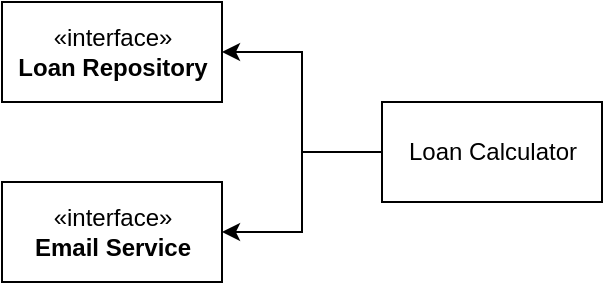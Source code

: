 <mxfile version="12.3.3" type="device" pages="1"><diagram id="-3d4B4xzgRbDaa1-Hi58" name="Page-1"><mxGraphModel dx="786" dy="427" grid="1" gridSize="10" guides="1" tooltips="1" connect="1" arrows="1" fold="1" page="1" pageScale="1" pageWidth="850" pageHeight="1100" math="0" shadow="0"><root><mxCell id="0"/><mxCell id="1" parent="0"/><mxCell id="Nfy1v7ZqSjjDtWB4H6hZ-2" value="«interface»&lt;br&gt;&lt;b&gt;Loan Repository&lt;/b&gt;" style="html=1;" vertex="1" parent="1"><mxGeometry x="180" y="70" width="110" height="50" as="geometry"/></mxCell><mxCell id="Nfy1v7ZqSjjDtWB4H6hZ-3" value="«interface»&lt;br&gt;&lt;b&gt;Email Service&lt;/b&gt;" style="html=1;" vertex="1" parent="1"><mxGeometry x="180" y="160" width="110" height="50" as="geometry"/></mxCell><mxCell id="Nfy1v7ZqSjjDtWB4H6hZ-5" style="edgeStyle=orthogonalEdgeStyle;rounded=0;orthogonalLoop=1;jettySize=auto;html=1;entryX=1;entryY=0.5;entryDx=0;entryDy=0;" edge="1" parent="1" source="Nfy1v7ZqSjjDtWB4H6hZ-4" target="Nfy1v7ZqSjjDtWB4H6hZ-2"><mxGeometry relative="1" as="geometry"/></mxCell><mxCell id="Nfy1v7ZqSjjDtWB4H6hZ-6" style="edgeStyle=orthogonalEdgeStyle;rounded=0;orthogonalLoop=1;jettySize=auto;html=1;entryX=1;entryY=0.5;entryDx=0;entryDy=0;" edge="1" parent="1" source="Nfy1v7ZqSjjDtWB4H6hZ-4" target="Nfy1v7ZqSjjDtWB4H6hZ-3"><mxGeometry relative="1" as="geometry"/></mxCell><mxCell id="Nfy1v7ZqSjjDtWB4H6hZ-4" value="Loan Calculator" style="html=1;" vertex="1" parent="1"><mxGeometry x="370" y="120" width="110" height="50" as="geometry"/></mxCell></root></mxGraphModel></diagram></mxfile>